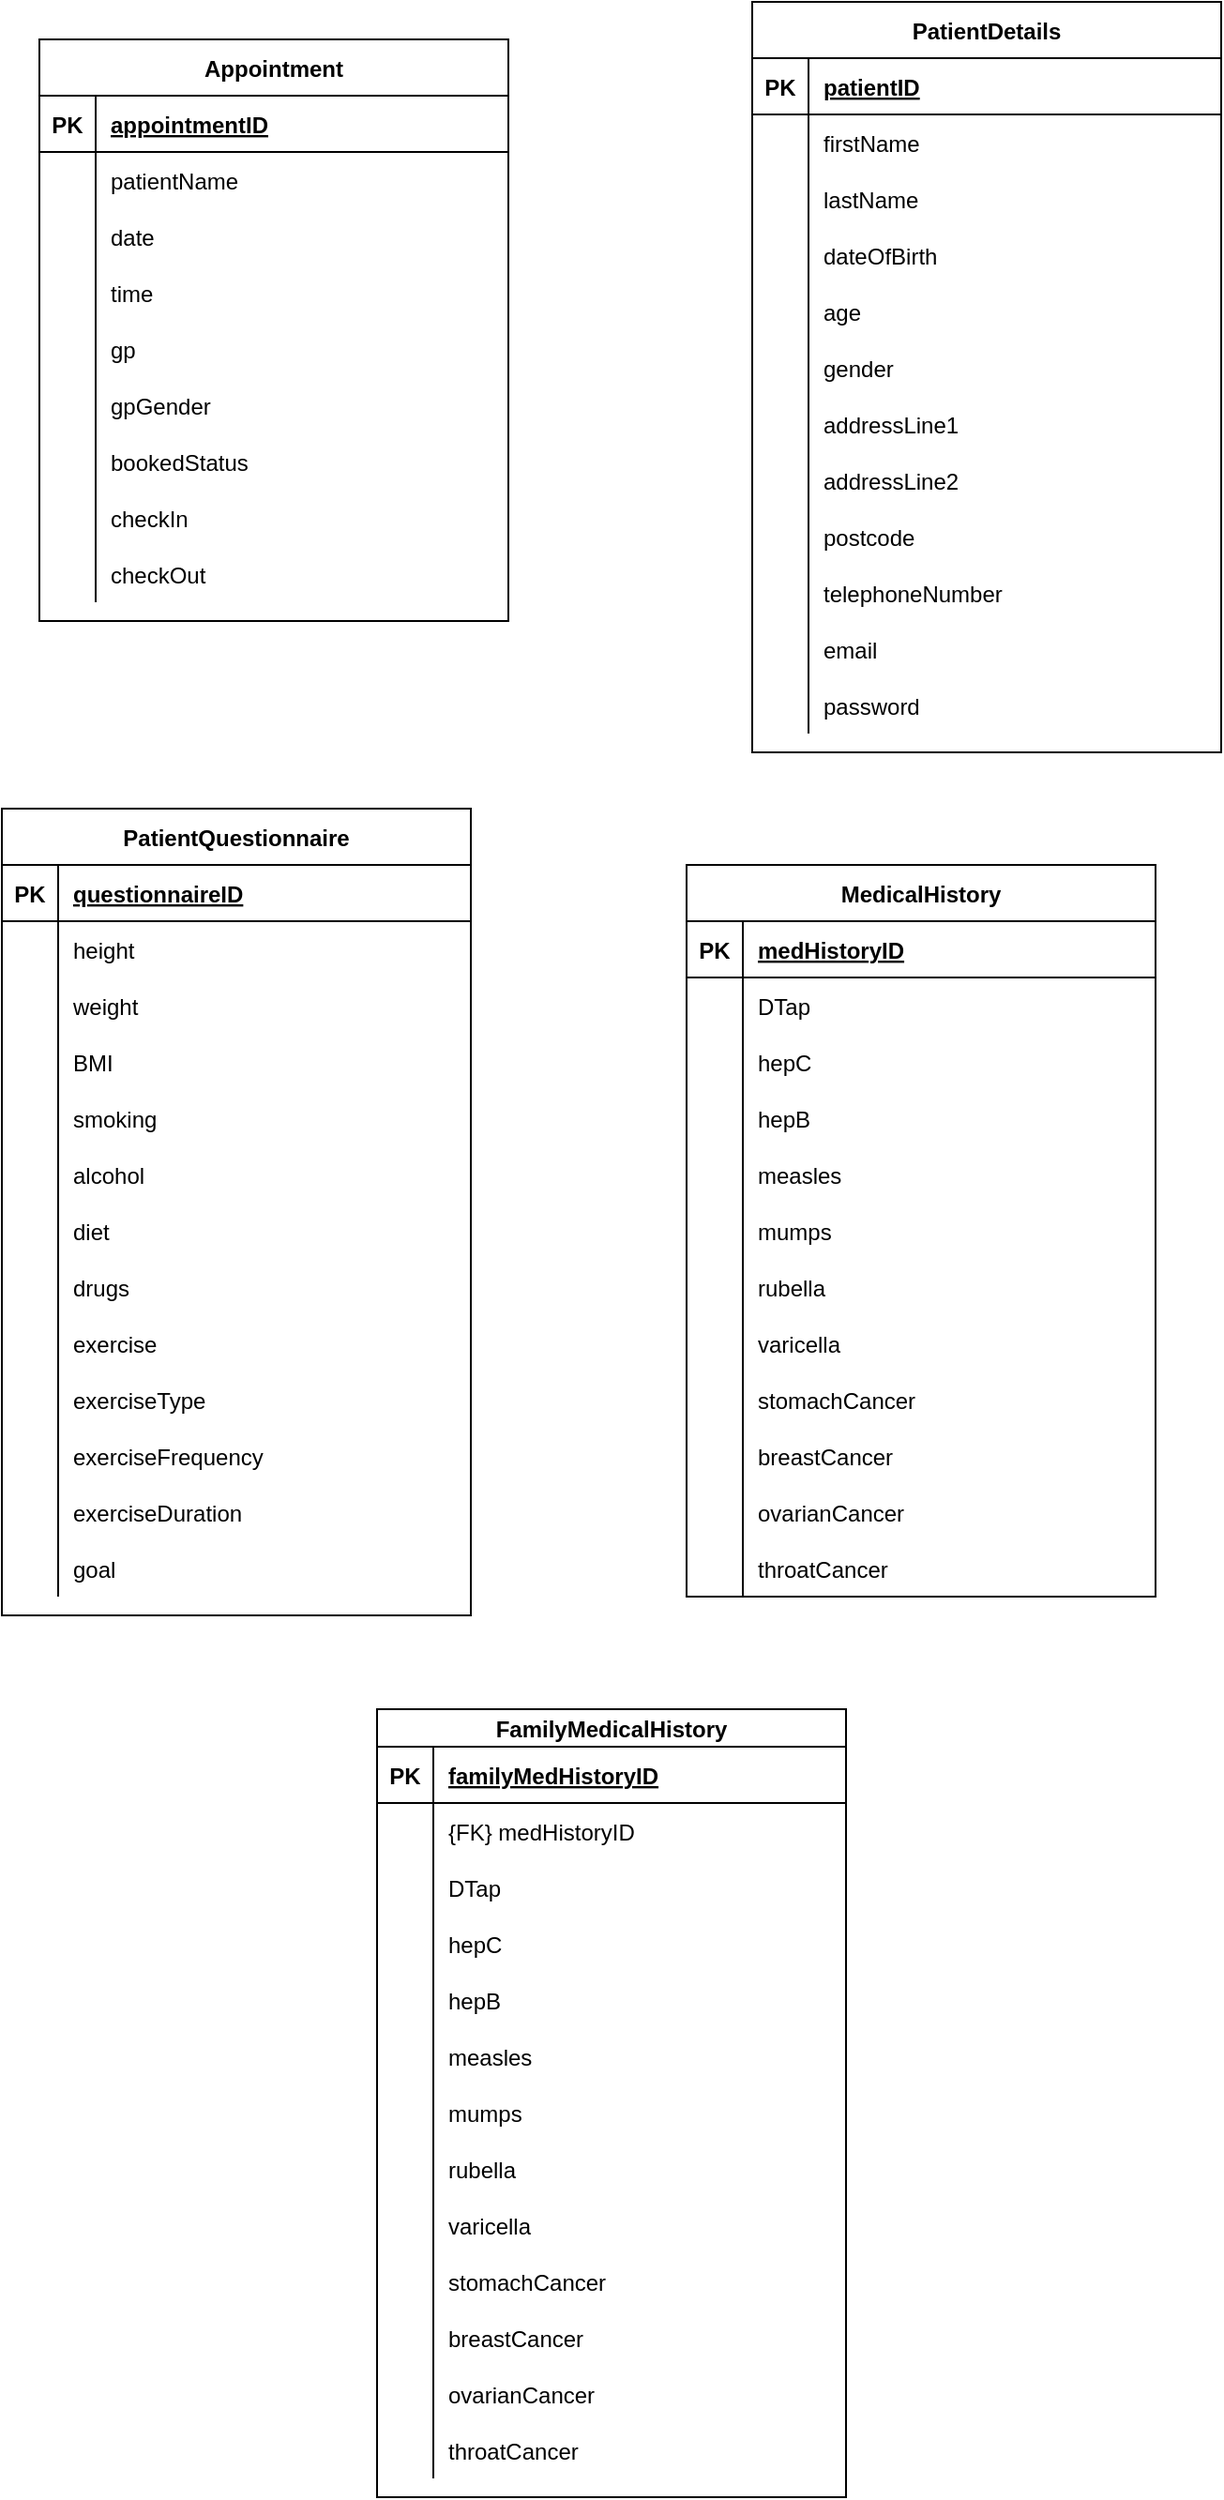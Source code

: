 <mxfile version="13.10.1" type="device"><diagram id="R2lEEEUBdFMjLlhIrx00" name="Page-1"><mxGraphModel dx="1740" dy="1246" grid="1" gridSize="10" guides="1" tooltips="1" connect="1" arrows="1" fold="1" page="1" pageScale="1" pageWidth="850" pageHeight="1100" math="0" shadow="0" extFonts="Permanent Marker^https://fonts.googleapis.com/css?family=Permanent+Marker"><root><mxCell id="0"/><mxCell id="1" parent="0"/><mxCell id="C-vyLk0tnHw3VtMMgP7b-2" value="PatientDetails" style="shape=table;startSize=30;container=1;collapsible=1;childLayout=tableLayout;fixedRows=1;rowLines=0;fontStyle=1;align=center;resizeLast=1;" parent="1" vertex="1"><mxGeometry x="460" y="20" width="250" height="400" as="geometry"/></mxCell><mxCell id="C-vyLk0tnHw3VtMMgP7b-3" value="" style="shape=partialRectangle;collapsible=0;dropTarget=0;pointerEvents=0;fillColor=none;points=[[0,0.5],[1,0.5]];portConstraint=eastwest;top=0;left=0;right=0;bottom=1;" parent="C-vyLk0tnHw3VtMMgP7b-2" vertex="1"><mxGeometry y="30" width="250" height="30" as="geometry"/></mxCell><mxCell id="C-vyLk0tnHw3VtMMgP7b-4" value="PK" style="shape=partialRectangle;overflow=hidden;connectable=0;fillColor=none;top=0;left=0;bottom=0;right=0;fontStyle=1;" parent="C-vyLk0tnHw3VtMMgP7b-3" vertex="1"><mxGeometry width="30" height="30" as="geometry"/></mxCell><mxCell id="C-vyLk0tnHw3VtMMgP7b-5" value="patientID" style="shape=partialRectangle;overflow=hidden;connectable=0;fillColor=none;top=0;left=0;bottom=0;right=0;align=left;spacingLeft=6;fontStyle=5;" parent="C-vyLk0tnHw3VtMMgP7b-3" vertex="1"><mxGeometry x="30" width="220" height="30" as="geometry"/></mxCell><mxCell id="C-vyLk0tnHw3VtMMgP7b-6" value="" style="shape=partialRectangle;collapsible=0;dropTarget=0;pointerEvents=0;fillColor=none;points=[[0,0.5],[1,0.5]];portConstraint=eastwest;top=0;left=0;right=0;bottom=0;" parent="C-vyLk0tnHw3VtMMgP7b-2" vertex="1"><mxGeometry y="60" width="250" height="30" as="geometry"/></mxCell><mxCell id="C-vyLk0tnHw3VtMMgP7b-7" value="" style="shape=partialRectangle;overflow=hidden;connectable=0;fillColor=none;top=0;left=0;bottom=0;right=0;" parent="C-vyLk0tnHw3VtMMgP7b-6" vertex="1"><mxGeometry width="30" height="30" as="geometry"/></mxCell><mxCell id="C-vyLk0tnHw3VtMMgP7b-8" value="firstName" style="shape=partialRectangle;overflow=hidden;connectable=0;fillColor=none;top=0;left=0;bottom=0;right=0;align=left;spacingLeft=6;" parent="C-vyLk0tnHw3VtMMgP7b-6" vertex="1"><mxGeometry x="30" width="220" height="30" as="geometry"/></mxCell><mxCell id="C-vyLk0tnHw3VtMMgP7b-9" value="" style="shape=partialRectangle;collapsible=0;dropTarget=0;pointerEvents=0;fillColor=none;points=[[0,0.5],[1,0.5]];portConstraint=eastwest;top=0;left=0;right=0;bottom=0;" parent="C-vyLk0tnHw3VtMMgP7b-2" vertex="1"><mxGeometry y="90" width="250" height="30" as="geometry"/></mxCell><mxCell id="C-vyLk0tnHw3VtMMgP7b-10" value="" style="shape=partialRectangle;overflow=hidden;connectable=0;fillColor=none;top=0;left=0;bottom=0;right=0;" parent="C-vyLk0tnHw3VtMMgP7b-9" vertex="1"><mxGeometry width="30" height="30" as="geometry"/></mxCell><mxCell id="C-vyLk0tnHw3VtMMgP7b-11" value="lastName" style="shape=partialRectangle;overflow=hidden;connectable=0;fillColor=none;top=0;left=0;bottom=0;right=0;align=left;spacingLeft=6;" parent="C-vyLk0tnHw3VtMMgP7b-9" vertex="1"><mxGeometry x="30" width="220" height="30" as="geometry"/></mxCell><mxCell id="AOhEr_Zc891ur5wfbnyu-16" value="" style="shape=partialRectangle;collapsible=0;dropTarget=0;pointerEvents=0;fillColor=none;top=0;left=0;bottom=0;right=0;points=[[0,0.5],[1,0.5]];portConstraint=eastwest;" vertex="1" parent="C-vyLk0tnHw3VtMMgP7b-2"><mxGeometry y="120" width="250" height="30" as="geometry"/></mxCell><mxCell id="AOhEr_Zc891ur5wfbnyu-17" value="" style="shape=partialRectangle;connectable=0;fillColor=none;top=0;left=0;bottom=0;right=0;editable=1;overflow=hidden;" vertex="1" parent="AOhEr_Zc891ur5wfbnyu-16"><mxGeometry width="30" height="30" as="geometry"/></mxCell><mxCell id="AOhEr_Zc891ur5wfbnyu-18" value="dateOfBirth" style="shape=partialRectangle;connectable=0;fillColor=none;top=0;left=0;bottom=0;right=0;align=left;spacingLeft=6;overflow=hidden;" vertex="1" parent="AOhEr_Zc891ur5wfbnyu-16"><mxGeometry x="30" width="220" height="30" as="geometry"/></mxCell><mxCell id="AOhEr_Zc891ur5wfbnyu-19" value="" style="shape=partialRectangle;collapsible=0;dropTarget=0;pointerEvents=0;fillColor=none;top=0;left=0;bottom=0;right=0;points=[[0,0.5],[1,0.5]];portConstraint=eastwest;" vertex="1" parent="C-vyLk0tnHw3VtMMgP7b-2"><mxGeometry y="150" width="250" height="30" as="geometry"/></mxCell><mxCell id="AOhEr_Zc891ur5wfbnyu-20" value="" style="shape=partialRectangle;connectable=0;fillColor=none;top=0;left=0;bottom=0;right=0;editable=1;overflow=hidden;" vertex="1" parent="AOhEr_Zc891ur5wfbnyu-19"><mxGeometry width="30" height="30" as="geometry"/></mxCell><mxCell id="AOhEr_Zc891ur5wfbnyu-21" value="age" style="shape=partialRectangle;connectable=0;fillColor=none;top=0;left=0;bottom=0;right=0;align=left;spacingLeft=6;overflow=hidden;" vertex="1" parent="AOhEr_Zc891ur5wfbnyu-19"><mxGeometry x="30" width="220" height="30" as="geometry"/></mxCell><mxCell id="AOhEr_Zc891ur5wfbnyu-22" value="" style="shape=partialRectangle;collapsible=0;dropTarget=0;pointerEvents=0;fillColor=none;top=0;left=0;bottom=0;right=0;points=[[0,0.5],[1,0.5]];portConstraint=eastwest;" vertex="1" parent="C-vyLk0tnHw3VtMMgP7b-2"><mxGeometry y="180" width="250" height="30" as="geometry"/></mxCell><mxCell id="AOhEr_Zc891ur5wfbnyu-23" value="" style="shape=partialRectangle;connectable=0;fillColor=none;top=0;left=0;bottom=0;right=0;editable=1;overflow=hidden;" vertex="1" parent="AOhEr_Zc891ur5wfbnyu-22"><mxGeometry width="30" height="30" as="geometry"/></mxCell><mxCell id="AOhEr_Zc891ur5wfbnyu-24" value="gender" style="shape=partialRectangle;connectable=0;fillColor=none;top=0;left=0;bottom=0;right=0;align=left;spacingLeft=6;overflow=hidden;" vertex="1" parent="AOhEr_Zc891ur5wfbnyu-22"><mxGeometry x="30" width="220" height="30" as="geometry"/></mxCell><mxCell id="AOhEr_Zc891ur5wfbnyu-25" value="" style="shape=partialRectangle;collapsible=0;dropTarget=0;pointerEvents=0;fillColor=none;top=0;left=0;bottom=0;right=0;points=[[0,0.5],[1,0.5]];portConstraint=eastwest;" vertex="1" parent="C-vyLk0tnHw3VtMMgP7b-2"><mxGeometry y="210" width="250" height="30" as="geometry"/></mxCell><mxCell id="AOhEr_Zc891ur5wfbnyu-26" value="" style="shape=partialRectangle;connectable=0;fillColor=none;top=0;left=0;bottom=0;right=0;editable=1;overflow=hidden;" vertex="1" parent="AOhEr_Zc891ur5wfbnyu-25"><mxGeometry width="30" height="30" as="geometry"/></mxCell><mxCell id="AOhEr_Zc891ur5wfbnyu-27" value="addressLine1" style="shape=partialRectangle;connectable=0;fillColor=none;top=0;left=0;bottom=0;right=0;align=left;spacingLeft=6;overflow=hidden;" vertex="1" parent="AOhEr_Zc891ur5wfbnyu-25"><mxGeometry x="30" width="220" height="30" as="geometry"/></mxCell><mxCell id="AOhEr_Zc891ur5wfbnyu-28" value="" style="shape=partialRectangle;collapsible=0;dropTarget=0;pointerEvents=0;fillColor=none;top=0;left=0;bottom=0;right=0;points=[[0,0.5],[1,0.5]];portConstraint=eastwest;" vertex="1" parent="C-vyLk0tnHw3VtMMgP7b-2"><mxGeometry y="240" width="250" height="30" as="geometry"/></mxCell><mxCell id="AOhEr_Zc891ur5wfbnyu-29" value="" style="shape=partialRectangle;connectable=0;fillColor=none;top=0;left=0;bottom=0;right=0;editable=1;overflow=hidden;" vertex="1" parent="AOhEr_Zc891ur5wfbnyu-28"><mxGeometry width="30" height="30" as="geometry"/></mxCell><mxCell id="AOhEr_Zc891ur5wfbnyu-30" value="addressLine2" style="shape=partialRectangle;connectable=0;fillColor=none;top=0;left=0;bottom=0;right=0;align=left;spacingLeft=6;overflow=hidden;" vertex="1" parent="AOhEr_Zc891ur5wfbnyu-28"><mxGeometry x="30" width="220" height="30" as="geometry"/></mxCell><mxCell id="AOhEr_Zc891ur5wfbnyu-31" value="" style="shape=partialRectangle;collapsible=0;dropTarget=0;pointerEvents=0;fillColor=none;top=0;left=0;bottom=0;right=0;points=[[0,0.5],[1,0.5]];portConstraint=eastwest;" vertex="1" parent="C-vyLk0tnHw3VtMMgP7b-2"><mxGeometry y="270" width="250" height="30" as="geometry"/></mxCell><mxCell id="AOhEr_Zc891ur5wfbnyu-32" value="" style="shape=partialRectangle;connectable=0;fillColor=none;top=0;left=0;bottom=0;right=0;editable=1;overflow=hidden;" vertex="1" parent="AOhEr_Zc891ur5wfbnyu-31"><mxGeometry width="30" height="30" as="geometry"/></mxCell><mxCell id="AOhEr_Zc891ur5wfbnyu-33" value="postcode" style="shape=partialRectangle;connectable=0;fillColor=none;top=0;left=0;bottom=0;right=0;align=left;spacingLeft=6;overflow=hidden;" vertex="1" parent="AOhEr_Zc891ur5wfbnyu-31"><mxGeometry x="30" width="220" height="30" as="geometry"/></mxCell><mxCell id="AOhEr_Zc891ur5wfbnyu-34" value="" style="shape=partialRectangle;collapsible=0;dropTarget=0;pointerEvents=0;fillColor=none;top=0;left=0;bottom=0;right=0;points=[[0,0.5],[1,0.5]];portConstraint=eastwest;" vertex="1" parent="C-vyLk0tnHw3VtMMgP7b-2"><mxGeometry y="300" width="250" height="30" as="geometry"/></mxCell><mxCell id="AOhEr_Zc891ur5wfbnyu-35" value="" style="shape=partialRectangle;connectable=0;fillColor=none;top=0;left=0;bottom=0;right=0;editable=1;overflow=hidden;" vertex="1" parent="AOhEr_Zc891ur5wfbnyu-34"><mxGeometry width="30" height="30" as="geometry"/></mxCell><mxCell id="AOhEr_Zc891ur5wfbnyu-36" value="telephoneNumber" style="shape=partialRectangle;connectable=0;fillColor=none;top=0;left=0;bottom=0;right=0;align=left;spacingLeft=6;overflow=hidden;" vertex="1" parent="AOhEr_Zc891ur5wfbnyu-34"><mxGeometry x="30" width="220" height="30" as="geometry"/></mxCell><mxCell id="AOhEr_Zc891ur5wfbnyu-37" value="" style="shape=partialRectangle;collapsible=0;dropTarget=0;pointerEvents=0;fillColor=none;top=0;left=0;bottom=0;right=0;points=[[0,0.5],[1,0.5]];portConstraint=eastwest;" vertex="1" parent="C-vyLk0tnHw3VtMMgP7b-2"><mxGeometry y="330" width="250" height="30" as="geometry"/></mxCell><mxCell id="AOhEr_Zc891ur5wfbnyu-38" value="" style="shape=partialRectangle;connectable=0;fillColor=none;top=0;left=0;bottom=0;right=0;editable=1;overflow=hidden;" vertex="1" parent="AOhEr_Zc891ur5wfbnyu-37"><mxGeometry width="30" height="30" as="geometry"/></mxCell><mxCell id="AOhEr_Zc891ur5wfbnyu-39" value="email" style="shape=partialRectangle;connectable=0;fillColor=none;top=0;left=0;bottom=0;right=0;align=left;spacingLeft=6;overflow=hidden;" vertex="1" parent="AOhEr_Zc891ur5wfbnyu-37"><mxGeometry x="30" width="220" height="30" as="geometry"/></mxCell><mxCell id="AOhEr_Zc891ur5wfbnyu-95" value="" style="shape=partialRectangle;collapsible=0;dropTarget=0;pointerEvents=0;fillColor=none;top=0;left=0;bottom=0;right=0;points=[[0,0.5],[1,0.5]];portConstraint=eastwest;" vertex="1" parent="C-vyLk0tnHw3VtMMgP7b-2"><mxGeometry y="360" width="250" height="30" as="geometry"/></mxCell><mxCell id="AOhEr_Zc891ur5wfbnyu-96" value="" style="shape=partialRectangle;connectable=0;fillColor=none;top=0;left=0;bottom=0;right=0;editable=1;overflow=hidden;" vertex="1" parent="AOhEr_Zc891ur5wfbnyu-95"><mxGeometry width="30" height="30" as="geometry"/></mxCell><mxCell id="AOhEr_Zc891ur5wfbnyu-97" value="password" style="shape=partialRectangle;connectable=0;fillColor=none;top=0;left=0;bottom=0;right=0;align=left;spacingLeft=6;overflow=hidden;" vertex="1" parent="AOhEr_Zc891ur5wfbnyu-95"><mxGeometry x="30" width="220" height="30" as="geometry"/></mxCell><mxCell id="C-vyLk0tnHw3VtMMgP7b-13" value="PatientQuestionnaire" style="shape=table;startSize=30;container=1;collapsible=1;childLayout=tableLayout;fixedRows=1;rowLines=0;fontStyle=1;align=center;resizeLast=1;" parent="1" vertex="1"><mxGeometry x="60" y="450" width="250" height="430" as="geometry"/></mxCell><mxCell id="C-vyLk0tnHw3VtMMgP7b-14" value="" style="shape=partialRectangle;collapsible=0;dropTarget=0;pointerEvents=0;fillColor=none;points=[[0,0.5],[1,0.5]];portConstraint=eastwest;top=0;left=0;right=0;bottom=1;" parent="C-vyLk0tnHw3VtMMgP7b-13" vertex="1"><mxGeometry y="30" width="250" height="30" as="geometry"/></mxCell><mxCell id="C-vyLk0tnHw3VtMMgP7b-15" value="PK" style="shape=partialRectangle;overflow=hidden;connectable=0;fillColor=none;top=0;left=0;bottom=0;right=0;fontStyle=1;" parent="C-vyLk0tnHw3VtMMgP7b-14" vertex="1"><mxGeometry width="30" height="30" as="geometry"/></mxCell><mxCell id="C-vyLk0tnHw3VtMMgP7b-16" value="questionnaireID" style="shape=partialRectangle;overflow=hidden;connectable=0;fillColor=none;top=0;left=0;bottom=0;right=0;align=left;spacingLeft=6;fontStyle=5;" parent="C-vyLk0tnHw3VtMMgP7b-14" vertex="1"><mxGeometry x="30" width="220" height="30" as="geometry"/></mxCell><mxCell id="C-vyLk0tnHw3VtMMgP7b-17" value="" style="shape=partialRectangle;collapsible=0;dropTarget=0;pointerEvents=0;fillColor=none;points=[[0,0.5],[1,0.5]];portConstraint=eastwest;top=0;left=0;right=0;bottom=0;" parent="C-vyLk0tnHw3VtMMgP7b-13" vertex="1"><mxGeometry y="60" width="250" height="30" as="geometry"/></mxCell><mxCell id="C-vyLk0tnHw3VtMMgP7b-18" value="" style="shape=partialRectangle;overflow=hidden;connectable=0;fillColor=none;top=0;left=0;bottom=0;right=0;" parent="C-vyLk0tnHw3VtMMgP7b-17" vertex="1"><mxGeometry width="30" height="30" as="geometry"/></mxCell><mxCell id="C-vyLk0tnHw3VtMMgP7b-19" value="height" style="shape=partialRectangle;overflow=hidden;connectable=0;fillColor=none;top=0;left=0;bottom=0;right=0;align=left;spacingLeft=6;" parent="C-vyLk0tnHw3VtMMgP7b-17" vertex="1"><mxGeometry x="30" width="220" height="30" as="geometry"/></mxCell><mxCell id="C-vyLk0tnHw3VtMMgP7b-20" value="" style="shape=partialRectangle;collapsible=0;dropTarget=0;pointerEvents=0;fillColor=none;points=[[0,0.5],[1,0.5]];portConstraint=eastwest;top=0;left=0;right=0;bottom=0;" parent="C-vyLk0tnHw3VtMMgP7b-13" vertex="1"><mxGeometry y="90" width="250" height="30" as="geometry"/></mxCell><mxCell id="C-vyLk0tnHw3VtMMgP7b-21" value="" style="shape=partialRectangle;overflow=hidden;connectable=0;fillColor=none;top=0;left=0;bottom=0;right=0;" parent="C-vyLk0tnHw3VtMMgP7b-20" vertex="1"><mxGeometry width="30" height="30" as="geometry"/></mxCell><mxCell id="C-vyLk0tnHw3VtMMgP7b-22" value="weight" style="shape=partialRectangle;overflow=hidden;connectable=0;fillColor=none;top=0;left=0;bottom=0;right=0;align=left;spacingLeft=6;" parent="C-vyLk0tnHw3VtMMgP7b-20" vertex="1"><mxGeometry x="30" width="220" height="30" as="geometry"/></mxCell><mxCell id="AOhEr_Zc891ur5wfbnyu-44" value="" style="shape=partialRectangle;collapsible=0;dropTarget=0;pointerEvents=0;fillColor=none;top=0;left=0;bottom=0;right=0;points=[[0,0.5],[1,0.5]];portConstraint=eastwest;" vertex="1" parent="C-vyLk0tnHw3VtMMgP7b-13"><mxGeometry y="120" width="250" height="30" as="geometry"/></mxCell><mxCell id="AOhEr_Zc891ur5wfbnyu-45" value="" style="shape=partialRectangle;connectable=0;fillColor=none;top=0;left=0;bottom=0;right=0;editable=1;overflow=hidden;" vertex="1" parent="AOhEr_Zc891ur5wfbnyu-44"><mxGeometry width="30" height="30" as="geometry"/></mxCell><mxCell id="AOhEr_Zc891ur5wfbnyu-46" value="BMI" style="shape=partialRectangle;connectable=0;fillColor=none;top=0;left=0;bottom=0;right=0;align=left;spacingLeft=6;overflow=hidden;" vertex="1" parent="AOhEr_Zc891ur5wfbnyu-44"><mxGeometry x="30" width="220" height="30" as="geometry"/></mxCell><mxCell id="AOhEr_Zc891ur5wfbnyu-51" value="" style="shape=partialRectangle;collapsible=0;dropTarget=0;pointerEvents=0;fillColor=none;top=0;left=0;bottom=0;right=0;points=[[0,0.5],[1,0.5]];portConstraint=eastwest;" vertex="1" parent="C-vyLk0tnHw3VtMMgP7b-13"><mxGeometry y="150" width="250" height="30" as="geometry"/></mxCell><mxCell id="AOhEr_Zc891ur5wfbnyu-52" value="" style="shape=partialRectangle;connectable=0;fillColor=none;top=0;left=0;bottom=0;right=0;editable=1;overflow=hidden;" vertex="1" parent="AOhEr_Zc891ur5wfbnyu-51"><mxGeometry width="30" height="30" as="geometry"/></mxCell><mxCell id="AOhEr_Zc891ur5wfbnyu-53" value="smoking" style="shape=partialRectangle;connectable=0;fillColor=none;top=0;left=0;bottom=0;right=0;align=left;spacingLeft=6;overflow=hidden;" vertex="1" parent="AOhEr_Zc891ur5wfbnyu-51"><mxGeometry x="30" width="220" height="30" as="geometry"/></mxCell><mxCell id="AOhEr_Zc891ur5wfbnyu-54" value="" style="shape=partialRectangle;collapsible=0;dropTarget=0;pointerEvents=0;fillColor=none;top=0;left=0;bottom=0;right=0;points=[[0,0.5],[1,0.5]];portConstraint=eastwest;" vertex="1" parent="C-vyLk0tnHw3VtMMgP7b-13"><mxGeometry y="180" width="250" height="30" as="geometry"/></mxCell><mxCell id="AOhEr_Zc891ur5wfbnyu-55" value="" style="shape=partialRectangle;connectable=0;fillColor=none;top=0;left=0;bottom=0;right=0;editable=1;overflow=hidden;" vertex="1" parent="AOhEr_Zc891ur5wfbnyu-54"><mxGeometry width="30" height="30" as="geometry"/></mxCell><mxCell id="AOhEr_Zc891ur5wfbnyu-56" value="alcohol" style="shape=partialRectangle;connectable=0;fillColor=none;top=0;left=0;bottom=0;right=0;align=left;spacingLeft=6;overflow=hidden;" vertex="1" parent="AOhEr_Zc891ur5wfbnyu-54"><mxGeometry x="30" width="220" height="30" as="geometry"/></mxCell><mxCell id="AOhEr_Zc891ur5wfbnyu-57" value="" style="shape=partialRectangle;collapsible=0;dropTarget=0;pointerEvents=0;fillColor=none;top=0;left=0;bottom=0;right=0;points=[[0,0.5],[1,0.5]];portConstraint=eastwest;" vertex="1" parent="C-vyLk0tnHw3VtMMgP7b-13"><mxGeometry y="210" width="250" height="30" as="geometry"/></mxCell><mxCell id="AOhEr_Zc891ur5wfbnyu-58" value="" style="shape=partialRectangle;connectable=0;fillColor=none;top=0;left=0;bottom=0;right=0;editable=1;overflow=hidden;" vertex="1" parent="AOhEr_Zc891ur5wfbnyu-57"><mxGeometry width="30" height="30" as="geometry"/></mxCell><mxCell id="AOhEr_Zc891ur5wfbnyu-59" value="diet" style="shape=partialRectangle;connectable=0;fillColor=none;top=0;left=0;bottom=0;right=0;align=left;spacingLeft=6;overflow=hidden;" vertex="1" parent="AOhEr_Zc891ur5wfbnyu-57"><mxGeometry x="30" width="220" height="30" as="geometry"/></mxCell><mxCell id="AOhEr_Zc891ur5wfbnyu-64" value="" style="shape=partialRectangle;collapsible=0;dropTarget=0;pointerEvents=0;fillColor=none;top=0;left=0;bottom=0;right=0;points=[[0,0.5],[1,0.5]];portConstraint=eastwest;" vertex="1" parent="C-vyLk0tnHw3VtMMgP7b-13"><mxGeometry y="240" width="250" height="30" as="geometry"/></mxCell><mxCell id="AOhEr_Zc891ur5wfbnyu-65" value="" style="shape=partialRectangle;connectable=0;fillColor=none;top=0;left=0;bottom=0;right=0;editable=1;overflow=hidden;" vertex="1" parent="AOhEr_Zc891ur5wfbnyu-64"><mxGeometry width="30" height="30" as="geometry"/></mxCell><mxCell id="AOhEr_Zc891ur5wfbnyu-66" value="drugs" style="shape=partialRectangle;connectable=0;fillColor=none;top=0;left=0;bottom=0;right=0;align=left;spacingLeft=6;overflow=hidden;" vertex="1" parent="AOhEr_Zc891ur5wfbnyu-64"><mxGeometry x="30" width="220" height="30" as="geometry"/></mxCell><mxCell id="AOhEr_Zc891ur5wfbnyu-92" value="" style="shape=partialRectangle;collapsible=0;dropTarget=0;pointerEvents=0;fillColor=none;top=0;left=0;bottom=0;right=0;points=[[0,0.5],[1,0.5]];portConstraint=eastwest;" vertex="1" parent="C-vyLk0tnHw3VtMMgP7b-13"><mxGeometry y="270" width="250" height="30" as="geometry"/></mxCell><mxCell id="AOhEr_Zc891ur5wfbnyu-93" value="" style="shape=partialRectangle;connectable=0;fillColor=none;top=0;left=0;bottom=0;right=0;editable=1;overflow=hidden;" vertex="1" parent="AOhEr_Zc891ur5wfbnyu-92"><mxGeometry width="30" height="30" as="geometry"/></mxCell><mxCell id="AOhEr_Zc891ur5wfbnyu-94" value="exercise" style="shape=partialRectangle;connectable=0;fillColor=none;top=0;left=0;bottom=0;right=0;align=left;spacingLeft=6;overflow=hidden;" vertex="1" parent="AOhEr_Zc891ur5wfbnyu-92"><mxGeometry x="30" width="220" height="30" as="geometry"/></mxCell><mxCell id="AOhEr_Zc891ur5wfbnyu-161" value="" style="shape=partialRectangle;collapsible=0;dropTarget=0;pointerEvents=0;fillColor=none;top=0;left=0;bottom=0;right=0;points=[[0,0.5],[1,0.5]];portConstraint=eastwest;" vertex="1" parent="C-vyLk0tnHw3VtMMgP7b-13"><mxGeometry y="300" width="250" height="30" as="geometry"/></mxCell><mxCell id="AOhEr_Zc891ur5wfbnyu-162" value="" style="shape=partialRectangle;connectable=0;fillColor=none;top=0;left=0;bottom=0;right=0;editable=1;overflow=hidden;" vertex="1" parent="AOhEr_Zc891ur5wfbnyu-161"><mxGeometry width="30" height="30" as="geometry"/></mxCell><mxCell id="AOhEr_Zc891ur5wfbnyu-163" value="exerciseType" style="shape=partialRectangle;connectable=0;fillColor=none;top=0;left=0;bottom=0;right=0;align=left;spacingLeft=6;overflow=hidden;" vertex="1" parent="AOhEr_Zc891ur5wfbnyu-161"><mxGeometry x="30" width="220" height="30" as="geometry"/></mxCell><mxCell id="AOhEr_Zc891ur5wfbnyu-164" value="" style="shape=partialRectangle;collapsible=0;dropTarget=0;pointerEvents=0;fillColor=none;top=0;left=0;bottom=0;right=0;points=[[0,0.5],[1,0.5]];portConstraint=eastwest;" vertex="1" parent="C-vyLk0tnHw3VtMMgP7b-13"><mxGeometry y="330" width="250" height="30" as="geometry"/></mxCell><mxCell id="AOhEr_Zc891ur5wfbnyu-165" value="" style="shape=partialRectangle;connectable=0;fillColor=none;top=0;left=0;bottom=0;right=0;editable=1;overflow=hidden;" vertex="1" parent="AOhEr_Zc891ur5wfbnyu-164"><mxGeometry width="30" height="30" as="geometry"/></mxCell><mxCell id="AOhEr_Zc891ur5wfbnyu-166" value="exerciseFrequency" style="shape=partialRectangle;connectable=0;fillColor=none;top=0;left=0;bottom=0;right=0;align=left;spacingLeft=6;overflow=hidden;" vertex="1" parent="AOhEr_Zc891ur5wfbnyu-164"><mxGeometry x="30" width="220" height="30" as="geometry"/></mxCell><mxCell id="AOhEr_Zc891ur5wfbnyu-167" value="" style="shape=partialRectangle;collapsible=0;dropTarget=0;pointerEvents=0;fillColor=none;top=0;left=0;bottom=0;right=0;points=[[0,0.5],[1,0.5]];portConstraint=eastwest;" vertex="1" parent="C-vyLk0tnHw3VtMMgP7b-13"><mxGeometry y="360" width="250" height="30" as="geometry"/></mxCell><mxCell id="AOhEr_Zc891ur5wfbnyu-168" value="" style="shape=partialRectangle;connectable=0;fillColor=none;top=0;left=0;bottom=0;right=0;editable=1;overflow=hidden;" vertex="1" parent="AOhEr_Zc891ur5wfbnyu-167"><mxGeometry width="30" height="30" as="geometry"/></mxCell><mxCell id="AOhEr_Zc891ur5wfbnyu-169" value="exerciseDuration" style="shape=partialRectangle;connectable=0;fillColor=none;top=0;left=0;bottom=0;right=0;align=left;spacingLeft=6;overflow=hidden;" vertex="1" parent="AOhEr_Zc891ur5wfbnyu-167"><mxGeometry x="30" width="220" height="30" as="geometry"/></mxCell><mxCell id="AOhEr_Zc891ur5wfbnyu-170" value="" style="shape=partialRectangle;collapsible=0;dropTarget=0;pointerEvents=0;fillColor=none;top=0;left=0;bottom=0;right=0;points=[[0,0.5],[1,0.5]];portConstraint=eastwest;" vertex="1" parent="C-vyLk0tnHw3VtMMgP7b-13"><mxGeometry y="390" width="250" height="30" as="geometry"/></mxCell><mxCell id="AOhEr_Zc891ur5wfbnyu-171" value="" style="shape=partialRectangle;connectable=0;fillColor=none;top=0;left=0;bottom=0;right=0;editable=1;overflow=hidden;" vertex="1" parent="AOhEr_Zc891ur5wfbnyu-170"><mxGeometry width="30" height="30" as="geometry"/></mxCell><mxCell id="AOhEr_Zc891ur5wfbnyu-172" value="goal" style="shape=partialRectangle;connectable=0;fillColor=none;top=0;left=0;bottom=0;right=0;align=left;spacingLeft=6;overflow=hidden;" vertex="1" parent="AOhEr_Zc891ur5wfbnyu-170"><mxGeometry x="30" width="220" height="30" as="geometry"/></mxCell><mxCell id="C-vyLk0tnHw3VtMMgP7b-23" value="Appointment" style="shape=table;startSize=30;container=1;collapsible=1;childLayout=tableLayout;fixedRows=1;rowLines=0;fontStyle=1;align=center;resizeLast=1;" parent="1" vertex="1"><mxGeometry x="80" y="40" width="250" height="310" as="geometry"/></mxCell><mxCell id="C-vyLk0tnHw3VtMMgP7b-24" value="" style="shape=partialRectangle;collapsible=0;dropTarget=0;pointerEvents=0;fillColor=none;points=[[0,0.5],[1,0.5]];portConstraint=eastwest;top=0;left=0;right=0;bottom=1;" parent="C-vyLk0tnHw3VtMMgP7b-23" vertex="1"><mxGeometry y="30" width="250" height="30" as="geometry"/></mxCell><mxCell id="C-vyLk0tnHw3VtMMgP7b-25" value="PK" style="shape=partialRectangle;overflow=hidden;connectable=0;fillColor=none;top=0;left=0;bottom=0;right=0;fontStyle=1;" parent="C-vyLk0tnHw3VtMMgP7b-24" vertex="1"><mxGeometry width="30" height="30" as="geometry"/></mxCell><mxCell id="C-vyLk0tnHw3VtMMgP7b-26" value="appointmentID" style="shape=partialRectangle;overflow=hidden;connectable=0;fillColor=none;top=0;left=0;bottom=0;right=0;align=left;spacingLeft=6;fontStyle=5;" parent="C-vyLk0tnHw3VtMMgP7b-24" vertex="1"><mxGeometry x="30" width="220" height="30" as="geometry"/></mxCell><mxCell id="C-vyLk0tnHw3VtMMgP7b-27" value="" style="shape=partialRectangle;collapsible=0;dropTarget=0;pointerEvents=0;fillColor=none;points=[[0,0.5],[1,0.5]];portConstraint=eastwest;top=0;left=0;right=0;bottom=0;" parent="C-vyLk0tnHw3VtMMgP7b-23" vertex="1"><mxGeometry y="60" width="250" height="30" as="geometry"/></mxCell><mxCell id="C-vyLk0tnHw3VtMMgP7b-28" value="" style="shape=partialRectangle;overflow=hidden;connectable=0;fillColor=none;top=0;left=0;bottom=0;right=0;" parent="C-vyLk0tnHw3VtMMgP7b-27" vertex="1"><mxGeometry width="30" height="30" as="geometry"/></mxCell><mxCell id="C-vyLk0tnHw3VtMMgP7b-29" value="patientName" style="shape=partialRectangle;overflow=hidden;connectable=0;fillColor=none;top=0;left=0;bottom=0;right=0;align=left;spacingLeft=6;" parent="C-vyLk0tnHw3VtMMgP7b-27" vertex="1"><mxGeometry x="30" width="220" height="30" as="geometry"/></mxCell><mxCell id="AOhEr_Zc891ur5wfbnyu-1" value="" style="shape=partialRectangle;collapsible=0;dropTarget=0;pointerEvents=0;fillColor=none;top=0;left=0;bottom=0;right=0;points=[[0,0.5],[1,0.5]];portConstraint=eastwest;" vertex="1" parent="C-vyLk0tnHw3VtMMgP7b-23"><mxGeometry y="90" width="250" height="30" as="geometry"/></mxCell><mxCell id="AOhEr_Zc891ur5wfbnyu-2" value="" style="shape=partialRectangle;connectable=0;fillColor=none;top=0;left=0;bottom=0;right=0;editable=1;overflow=hidden;" vertex="1" parent="AOhEr_Zc891ur5wfbnyu-1"><mxGeometry width="30" height="30" as="geometry"/></mxCell><mxCell id="AOhEr_Zc891ur5wfbnyu-3" value="date" style="shape=partialRectangle;connectable=0;fillColor=none;top=0;left=0;bottom=0;right=0;align=left;spacingLeft=6;overflow=hidden;" vertex="1" parent="AOhEr_Zc891ur5wfbnyu-1"><mxGeometry x="30" width="220" height="30" as="geometry"/></mxCell><mxCell id="AOhEr_Zc891ur5wfbnyu-4" value="" style="shape=partialRectangle;collapsible=0;dropTarget=0;pointerEvents=0;fillColor=none;top=0;left=0;bottom=0;right=0;points=[[0,0.5],[1,0.5]];portConstraint=eastwest;" vertex="1" parent="C-vyLk0tnHw3VtMMgP7b-23"><mxGeometry y="120" width="250" height="30" as="geometry"/></mxCell><mxCell id="AOhEr_Zc891ur5wfbnyu-5" value="" style="shape=partialRectangle;connectable=0;fillColor=none;top=0;left=0;bottom=0;right=0;editable=1;overflow=hidden;" vertex="1" parent="AOhEr_Zc891ur5wfbnyu-4"><mxGeometry width="30" height="30" as="geometry"/></mxCell><mxCell id="AOhEr_Zc891ur5wfbnyu-6" value="time " style="shape=partialRectangle;connectable=0;fillColor=none;top=0;left=0;bottom=0;right=0;align=left;spacingLeft=6;overflow=hidden;" vertex="1" parent="AOhEr_Zc891ur5wfbnyu-4"><mxGeometry x="30" width="220" height="30" as="geometry"/></mxCell><mxCell id="AOhEr_Zc891ur5wfbnyu-7" value="" style="shape=partialRectangle;collapsible=0;dropTarget=0;pointerEvents=0;fillColor=none;top=0;left=0;bottom=0;right=0;points=[[0,0.5],[1,0.5]];portConstraint=eastwest;" vertex="1" parent="C-vyLk0tnHw3VtMMgP7b-23"><mxGeometry y="150" width="250" height="30" as="geometry"/></mxCell><mxCell id="AOhEr_Zc891ur5wfbnyu-8" value="" style="shape=partialRectangle;connectable=0;fillColor=none;top=0;left=0;bottom=0;right=0;editable=1;overflow=hidden;" vertex="1" parent="AOhEr_Zc891ur5wfbnyu-7"><mxGeometry width="30" height="30" as="geometry"/></mxCell><mxCell id="AOhEr_Zc891ur5wfbnyu-9" value="gp" style="shape=partialRectangle;connectable=0;fillColor=none;top=0;left=0;bottom=0;right=0;align=left;spacingLeft=6;overflow=hidden;" vertex="1" parent="AOhEr_Zc891ur5wfbnyu-7"><mxGeometry x="30" width="220" height="30" as="geometry"/></mxCell><mxCell id="AOhEr_Zc891ur5wfbnyu-10" value="" style="shape=partialRectangle;collapsible=0;dropTarget=0;pointerEvents=0;fillColor=none;top=0;left=0;bottom=0;right=0;points=[[0,0.5],[1,0.5]];portConstraint=eastwest;" vertex="1" parent="C-vyLk0tnHw3VtMMgP7b-23"><mxGeometry y="180" width="250" height="30" as="geometry"/></mxCell><mxCell id="AOhEr_Zc891ur5wfbnyu-11" value="" style="shape=partialRectangle;connectable=0;fillColor=none;top=0;left=0;bottom=0;right=0;editable=1;overflow=hidden;" vertex="1" parent="AOhEr_Zc891ur5wfbnyu-10"><mxGeometry width="30" height="30" as="geometry"/></mxCell><mxCell id="AOhEr_Zc891ur5wfbnyu-12" value="gpGender" style="shape=partialRectangle;connectable=0;fillColor=none;top=0;left=0;bottom=0;right=0;align=left;spacingLeft=6;overflow=hidden;" vertex="1" parent="AOhEr_Zc891ur5wfbnyu-10"><mxGeometry x="30" width="220" height="30" as="geometry"/></mxCell><mxCell id="AOhEr_Zc891ur5wfbnyu-13" value="" style="shape=partialRectangle;collapsible=0;dropTarget=0;pointerEvents=0;fillColor=none;top=0;left=0;bottom=0;right=0;points=[[0,0.5],[1,0.5]];portConstraint=eastwest;" vertex="1" parent="C-vyLk0tnHw3VtMMgP7b-23"><mxGeometry y="210" width="250" height="30" as="geometry"/></mxCell><mxCell id="AOhEr_Zc891ur5wfbnyu-14" value="" style="shape=partialRectangle;connectable=0;fillColor=none;top=0;left=0;bottom=0;right=0;editable=1;overflow=hidden;" vertex="1" parent="AOhEr_Zc891ur5wfbnyu-13"><mxGeometry width="30" height="30" as="geometry"/></mxCell><mxCell id="AOhEr_Zc891ur5wfbnyu-15" value="bookedStatus" style="shape=partialRectangle;connectable=0;fillColor=none;top=0;left=0;bottom=0;right=0;align=left;spacingLeft=6;overflow=hidden;" vertex="1" parent="AOhEr_Zc891ur5wfbnyu-13"><mxGeometry x="30" width="220" height="30" as="geometry"/></mxCell><mxCell id="AOhEr_Zc891ur5wfbnyu-98" value="" style="shape=partialRectangle;collapsible=0;dropTarget=0;pointerEvents=0;fillColor=none;top=0;left=0;bottom=0;right=0;points=[[0,0.5],[1,0.5]];portConstraint=eastwest;" vertex="1" parent="C-vyLk0tnHw3VtMMgP7b-23"><mxGeometry y="240" width="250" height="30" as="geometry"/></mxCell><mxCell id="AOhEr_Zc891ur5wfbnyu-99" value="" style="shape=partialRectangle;connectable=0;fillColor=none;top=0;left=0;bottom=0;right=0;editable=1;overflow=hidden;" vertex="1" parent="AOhEr_Zc891ur5wfbnyu-98"><mxGeometry width="30" height="30" as="geometry"/></mxCell><mxCell id="AOhEr_Zc891ur5wfbnyu-100" value="checkIn" style="shape=partialRectangle;connectable=0;fillColor=none;top=0;left=0;bottom=0;right=0;align=left;spacingLeft=6;overflow=hidden;" vertex="1" parent="AOhEr_Zc891ur5wfbnyu-98"><mxGeometry x="30" width="220" height="30" as="geometry"/></mxCell><mxCell id="AOhEr_Zc891ur5wfbnyu-101" value="" style="shape=partialRectangle;collapsible=0;dropTarget=0;pointerEvents=0;fillColor=none;top=0;left=0;bottom=0;right=0;points=[[0,0.5],[1,0.5]];portConstraint=eastwest;" vertex="1" parent="C-vyLk0tnHw3VtMMgP7b-23"><mxGeometry y="270" width="250" height="30" as="geometry"/></mxCell><mxCell id="AOhEr_Zc891ur5wfbnyu-102" value="" style="shape=partialRectangle;connectable=0;fillColor=none;top=0;left=0;bottom=0;right=0;editable=1;overflow=hidden;" vertex="1" parent="AOhEr_Zc891ur5wfbnyu-101"><mxGeometry width="30" height="30" as="geometry"/></mxCell><mxCell id="AOhEr_Zc891ur5wfbnyu-103" value="checkOut" style="shape=partialRectangle;connectable=0;fillColor=none;top=0;left=0;bottom=0;right=0;align=left;spacingLeft=6;overflow=hidden;" vertex="1" parent="AOhEr_Zc891ur5wfbnyu-101"><mxGeometry x="30" width="220" height="30" as="geometry"/></mxCell><mxCell id="AOhEr_Zc891ur5wfbnyu-67" value="MedicalHistory" style="shape=table;startSize=30;container=1;collapsible=1;childLayout=tableLayout;fixedRows=1;rowLines=0;fontStyle=1;align=center;resizeLast=1;" vertex="1" parent="1"><mxGeometry x="425" y="480" width="250" height="390" as="geometry"/></mxCell><mxCell id="AOhEr_Zc891ur5wfbnyu-68" value="" style="shape=partialRectangle;collapsible=0;dropTarget=0;pointerEvents=0;fillColor=none;points=[[0,0.5],[1,0.5]];portConstraint=eastwest;top=0;left=0;right=0;bottom=1;" vertex="1" parent="AOhEr_Zc891ur5wfbnyu-67"><mxGeometry y="30" width="250" height="30" as="geometry"/></mxCell><mxCell id="AOhEr_Zc891ur5wfbnyu-69" value="PK" style="shape=partialRectangle;overflow=hidden;connectable=0;fillColor=none;top=0;left=0;bottom=0;right=0;fontStyle=1;" vertex="1" parent="AOhEr_Zc891ur5wfbnyu-68"><mxGeometry width="30" height="30" as="geometry"/></mxCell><mxCell id="AOhEr_Zc891ur5wfbnyu-70" value="medHistoryID" style="shape=partialRectangle;overflow=hidden;connectable=0;fillColor=none;top=0;left=0;bottom=0;right=0;align=left;spacingLeft=6;fontStyle=5;" vertex="1" parent="AOhEr_Zc891ur5wfbnyu-68"><mxGeometry x="30" width="220" height="30" as="geometry"/></mxCell><mxCell id="AOhEr_Zc891ur5wfbnyu-71" value="" style="shape=partialRectangle;collapsible=0;dropTarget=0;pointerEvents=0;fillColor=none;points=[[0,0.5],[1,0.5]];portConstraint=eastwest;top=0;left=0;right=0;bottom=0;" vertex="1" parent="AOhEr_Zc891ur5wfbnyu-67"><mxGeometry y="60" width="250" height="30" as="geometry"/></mxCell><mxCell id="AOhEr_Zc891ur5wfbnyu-72" value="" style="shape=partialRectangle;overflow=hidden;connectable=0;fillColor=none;top=0;left=0;bottom=0;right=0;" vertex="1" parent="AOhEr_Zc891ur5wfbnyu-71"><mxGeometry width="30" height="30" as="geometry"/></mxCell><mxCell id="AOhEr_Zc891ur5wfbnyu-73" value="DTap" style="shape=partialRectangle;overflow=hidden;connectable=0;fillColor=none;top=0;left=0;bottom=0;right=0;align=left;spacingLeft=6;" vertex="1" parent="AOhEr_Zc891ur5wfbnyu-71"><mxGeometry x="30" width="220" height="30" as="geometry"/></mxCell><mxCell id="AOhEr_Zc891ur5wfbnyu-74" value="" style="shape=partialRectangle;collapsible=0;dropTarget=0;pointerEvents=0;fillColor=none;points=[[0,0.5],[1,0.5]];portConstraint=eastwest;top=0;left=0;right=0;bottom=0;" vertex="1" parent="AOhEr_Zc891ur5wfbnyu-67"><mxGeometry y="90" width="250" height="30" as="geometry"/></mxCell><mxCell id="AOhEr_Zc891ur5wfbnyu-75" value="" style="shape=partialRectangle;overflow=hidden;connectable=0;fillColor=none;top=0;left=0;bottom=0;right=0;" vertex="1" parent="AOhEr_Zc891ur5wfbnyu-74"><mxGeometry width="30" height="30" as="geometry"/></mxCell><mxCell id="AOhEr_Zc891ur5wfbnyu-76" value="hepC" style="shape=partialRectangle;overflow=hidden;connectable=0;fillColor=none;top=0;left=0;bottom=0;right=0;align=left;spacingLeft=6;" vertex="1" parent="AOhEr_Zc891ur5wfbnyu-74"><mxGeometry x="30" width="220" height="30" as="geometry"/></mxCell><mxCell id="AOhEr_Zc891ur5wfbnyu-77" value="" style="shape=partialRectangle;collapsible=0;dropTarget=0;pointerEvents=0;fillColor=none;top=0;left=0;bottom=0;right=0;points=[[0,0.5],[1,0.5]];portConstraint=eastwest;" vertex="1" parent="AOhEr_Zc891ur5wfbnyu-67"><mxGeometry y="120" width="250" height="30" as="geometry"/></mxCell><mxCell id="AOhEr_Zc891ur5wfbnyu-78" value="" style="shape=partialRectangle;connectable=0;fillColor=none;top=0;left=0;bottom=0;right=0;editable=1;overflow=hidden;" vertex="1" parent="AOhEr_Zc891ur5wfbnyu-77"><mxGeometry width="30" height="30" as="geometry"/></mxCell><mxCell id="AOhEr_Zc891ur5wfbnyu-79" value="hepB" style="shape=partialRectangle;connectable=0;fillColor=none;top=0;left=0;bottom=0;right=0;align=left;spacingLeft=6;overflow=hidden;" vertex="1" parent="AOhEr_Zc891ur5wfbnyu-77"><mxGeometry x="30" width="220" height="30" as="geometry"/></mxCell><mxCell id="AOhEr_Zc891ur5wfbnyu-80" value="" style="shape=partialRectangle;collapsible=0;dropTarget=0;pointerEvents=0;fillColor=none;top=0;left=0;bottom=0;right=0;points=[[0,0.5],[1,0.5]];portConstraint=eastwest;" vertex="1" parent="AOhEr_Zc891ur5wfbnyu-67"><mxGeometry y="150" width="250" height="30" as="geometry"/></mxCell><mxCell id="AOhEr_Zc891ur5wfbnyu-81" value="" style="shape=partialRectangle;connectable=0;fillColor=none;top=0;left=0;bottom=0;right=0;editable=1;overflow=hidden;" vertex="1" parent="AOhEr_Zc891ur5wfbnyu-80"><mxGeometry width="30" height="30" as="geometry"/></mxCell><mxCell id="AOhEr_Zc891ur5wfbnyu-82" value="measles" style="shape=partialRectangle;connectable=0;fillColor=none;top=0;left=0;bottom=0;right=0;align=left;spacingLeft=6;overflow=hidden;" vertex="1" parent="AOhEr_Zc891ur5wfbnyu-80"><mxGeometry x="30" width="220" height="30" as="geometry"/></mxCell><mxCell id="AOhEr_Zc891ur5wfbnyu-83" value="" style="shape=partialRectangle;collapsible=0;dropTarget=0;pointerEvents=0;fillColor=none;top=0;left=0;bottom=0;right=0;points=[[0,0.5],[1,0.5]];portConstraint=eastwest;" vertex="1" parent="AOhEr_Zc891ur5wfbnyu-67"><mxGeometry y="180" width="250" height="30" as="geometry"/></mxCell><mxCell id="AOhEr_Zc891ur5wfbnyu-84" value="" style="shape=partialRectangle;connectable=0;fillColor=none;top=0;left=0;bottom=0;right=0;editable=1;overflow=hidden;" vertex="1" parent="AOhEr_Zc891ur5wfbnyu-83"><mxGeometry width="30" height="30" as="geometry"/></mxCell><mxCell id="AOhEr_Zc891ur5wfbnyu-85" value="mumps" style="shape=partialRectangle;connectable=0;fillColor=none;top=0;left=0;bottom=0;right=0;align=left;spacingLeft=6;overflow=hidden;" vertex="1" parent="AOhEr_Zc891ur5wfbnyu-83"><mxGeometry x="30" width="220" height="30" as="geometry"/></mxCell><mxCell id="AOhEr_Zc891ur5wfbnyu-86" value="" style="shape=partialRectangle;collapsible=0;dropTarget=0;pointerEvents=0;fillColor=none;top=0;left=0;bottom=0;right=0;points=[[0,0.5],[1,0.5]];portConstraint=eastwest;" vertex="1" parent="AOhEr_Zc891ur5wfbnyu-67"><mxGeometry y="210" width="250" height="30" as="geometry"/></mxCell><mxCell id="AOhEr_Zc891ur5wfbnyu-87" value="" style="shape=partialRectangle;connectable=0;fillColor=none;top=0;left=0;bottom=0;right=0;editable=1;overflow=hidden;" vertex="1" parent="AOhEr_Zc891ur5wfbnyu-86"><mxGeometry width="30" height="30" as="geometry"/></mxCell><mxCell id="AOhEr_Zc891ur5wfbnyu-88" value="rubella" style="shape=partialRectangle;connectable=0;fillColor=none;top=0;left=0;bottom=0;right=0;align=left;spacingLeft=6;overflow=hidden;" vertex="1" parent="AOhEr_Zc891ur5wfbnyu-86"><mxGeometry x="30" width="220" height="30" as="geometry"/></mxCell><mxCell id="AOhEr_Zc891ur5wfbnyu-104" value="" style="shape=partialRectangle;collapsible=0;dropTarget=0;pointerEvents=0;fillColor=none;top=0;left=0;bottom=0;right=0;points=[[0,0.5],[1,0.5]];portConstraint=eastwest;" vertex="1" parent="AOhEr_Zc891ur5wfbnyu-67"><mxGeometry y="240" width="250" height="30" as="geometry"/></mxCell><mxCell id="AOhEr_Zc891ur5wfbnyu-105" value="" style="shape=partialRectangle;connectable=0;fillColor=none;top=0;left=0;bottom=0;right=0;editable=1;overflow=hidden;" vertex="1" parent="AOhEr_Zc891ur5wfbnyu-104"><mxGeometry width="30" height="30" as="geometry"/></mxCell><mxCell id="AOhEr_Zc891ur5wfbnyu-106" value="varicella" style="shape=partialRectangle;connectable=0;fillColor=none;top=0;left=0;bottom=0;right=0;align=left;spacingLeft=6;overflow=hidden;" vertex="1" parent="AOhEr_Zc891ur5wfbnyu-104"><mxGeometry x="30" width="220" height="30" as="geometry"/></mxCell><mxCell id="AOhEr_Zc891ur5wfbnyu-107" value="" style="shape=partialRectangle;collapsible=0;dropTarget=0;pointerEvents=0;fillColor=none;top=0;left=0;bottom=0;right=0;points=[[0,0.5],[1,0.5]];portConstraint=eastwest;" vertex="1" parent="AOhEr_Zc891ur5wfbnyu-67"><mxGeometry y="270" width="250" height="30" as="geometry"/></mxCell><mxCell id="AOhEr_Zc891ur5wfbnyu-108" value="" style="shape=partialRectangle;connectable=0;fillColor=none;top=0;left=0;bottom=0;right=0;editable=1;overflow=hidden;" vertex="1" parent="AOhEr_Zc891ur5wfbnyu-107"><mxGeometry width="30" height="30" as="geometry"/></mxCell><mxCell id="AOhEr_Zc891ur5wfbnyu-109" value="stomachCancer" style="shape=partialRectangle;connectable=0;fillColor=none;top=0;left=0;bottom=0;right=0;align=left;spacingLeft=6;overflow=hidden;" vertex="1" parent="AOhEr_Zc891ur5wfbnyu-107"><mxGeometry x="30" width="220" height="30" as="geometry"/></mxCell><mxCell id="AOhEr_Zc891ur5wfbnyu-110" value="" style="shape=partialRectangle;collapsible=0;dropTarget=0;pointerEvents=0;fillColor=none;top=0;left=0;bottom=0;right=0;points=[[0,0.5],[1,0.5]];portConstraint=eastwest;" vertex="1" parent="AOhEr_Zc891ur5wfbnyu-67"><mxGeometry y="300" width="250" height="30" as="geometry"/></mxCell><mxCell id="AOhEr_Zc891ur5wfbnyu-111" value="" style="shape=partialRectangle;connectable=0;fillColor=none;top=0;left=0;bottom=0;right=0;editable=1;overflow=hidden;" vertex="1" parent="AOhEr_Zc891ur5wfbnyu-110"><mxGeometry width="30" height="30" as="geometry"/></mxCell><mxCell id="AOhEr_Zc891ur5wfbnyu-112" value="breastCancer" style="shape=partialRectangle;connectable=0;fillColor=none;top=0;left=0;bottom=0;right=0;align=left;spacingLeft=6;overflow=hidden;" vertex="1" parent="AOhEr_Zc891ur5wfbnyu-110"><mxGeometry x="30" width="220" height="30" as="geometry"/></mxCell><mxCell id="AOhEr_Zc891ur5wfbnyu-117" value="" style="shape=partialRectangle;collapsible=0;dropTarget=0;pointerEvents=0;fillColor=none;top=0;left=0;bottom=0;right=0;points=[[0,0.5],[1,0.5]];portConstraint=eastwest;" vertex="1" parent="AOhEr_Zc891ur5wfbnyu-67"><mxGeometry y="330" width="250" height="30" as="geometry"/></mxCell><mxCell id="AOhEr_Zc891ur5wfbnyu-118" value="" style="shape=partialRectangle;connectable=0;fillColor=none;top=0;left=0;bottom=0;right=0;editable=1;overflow=hidden;" vertex="1" parent="AOhEr_Zc891ur5wfbnyu-117"><mxGeometry width="30" height="30" as="geometry"/></mxCell><mxCell id="AOhEr_Zc891ur5wfbnyu-119" value="ovarianCancer" style="shape=partialRectangle;connectable=0;fillColor=none;top=0;left=0;bottom=0;right=0;align=left;spacingLeft=6;overflow=hidden;" vertex="1" parent="AOhEr_Zc891ur5wfbnyu-117"><mxGeometry x="30" width="220" height="30" as="geometry"/></mxCell><mxCell id="AOhEr_Zc891ur5wfbnyu-114" value="" style="shape=partialRectangle;collapsible=0;dropTarget=0;pointerEvents=0;fillColor=none;top=0;left=0;bottom=0;right=0;points=[[0,0.5],[1,0.5]];portConstraint=eastwest;" vertex="1" parent="AOhEr_Zc891ur5wfbnyu-67"><mxGeometry y="360" width="250" height="30" as="geometry"/></mxCell><mxCell id="AOhEr_Zc891ur5wfbnyu-115" value="" style="shape=partialRectangle;connectable=0;fillColor=none;top=0;left=0;bottom=0;right=0;editable=1;overflow=hidden;" vertex="1" parent="AOhEr_Zc891ur5wfbnyu-114"><mxGeometry width="30" height="30" as="geometry"/></mxCell><mxCell id="AOhEr_Zc891ur5wfbnyu-116" value="throatCancer" style="shape=partialRectangle;connectable=0;fillColor=none;top=0;left=0;bottom=0;right=0;align=left;spacingLeft=6;overflow=hidden;" vertex="1" parent="AOhEr_Zc891ur5wfbnyu-114"><mxGeometry x="30" width="220" height="30" as="geometry"/></mxCell><mxCell id="AOhEr_Zc891ur5wfbnyu-120" value="FamilyMedicalHistory" style="shape=table;startSize=20;container=1;collapsible=1;childLayout=tableLayout;fixedRows=1;rowLines=0;fontStyle=1;align=center;resizeLast=1;" vertex="1" parent="1"><mxGeometry x="260" y="930" width="250" height="420" as="geometry"/></mxCell><mxCell id="AOhEr_Zc891ur5wfbnyu-121" value="" style="shape=partialRectangle;collapsible=0;dropTarget=0;pointerEvents=0;fillColor=none;points=[[0,0.5],[1,0.5]];portConstraint=eastwest;top=0;left=0;right=0;bottom=1;" vertex="1" parent="AOhEr_Zc891ur5wfbnyu-120"><mxGeometry y="20" width="250" height="30" as="geometry"/></mxCell><mxCell id="AOhEr_Zc891ur5wfbnyu-122" value="PK" style="shape=partialRectangle;overflow=hidden;connectable=0;fillColor=none;top=0;left=0;bottom=0;right=0;fontStyle=1;" vertex="1" parent="AOhEr_Zc891ur5wfbnyu-121"><mxGeometry width="30" height="30" as="geometry"/></mxCell><mxCell id="AOhEr_Zc891ur5wfbnyu-123" value="familyMedHistoryID" style="shape=partialRectangle;overflow=hidden;connectable=0;fillColor=none;top=0;left=0;bottom=0;right=0;align=left;spacingLeft=6;fontStyle=5;" vertex="1" parent="AOhEr_Zc891ur5wfbnyu-121"><mxGeometry x="30" width="220" height="30" as="geometry"/></mxCell><mxCell id="AOhEr_Zc891ur5wfbnyu-158" value="" style="shape=partialRectangle;collapsible=0;dropTarget=0;pointerEvents=0;fillColor=none;top=0;left=0;bottom=0;right=0;points=[[0,0.5],[1,0.5]];portConstraint=eastwest;" vertex="1" parent="AOhEr_Zc891ur5wfbnyu-120"><mxGeometry y="50" width="250" height="30" as="geometry"/></mxCell><mxCell id="AOhEr_Zc891ur5wfbnyu-159" value="" style="shape=partialRectangle;connectable=0;fillColor=none;top=0;left=0;bottom=0;right=0;editable=1;overflow=hidden;" vertex="1" parent="AOhEr_Zc891ur5wfbnyu-158"><mxGeometry width="30" height="30" as="geometry"/></mxCell><mxCell id="AOhEr_Zc891ur5wfbnyu-160" value="{FK} medHistoryID" style="shape=partialRectangle;connectable=0;fillColor=none;top=0;left=0;bottom=0;right=0;align=left;spacingLeft=6;overflow=hidden;" vertex="1" parent="AOhEr_Zc891ur5wfbnyu-158"><mxGeometry x="30" width="220" height="30" as="geometry"/></mxCell><mxCell id="AOhEr_Zc891ur5wfbnyu-124" value="" style="shape=partialRectangle;collapsible=0;dropTarget=0;pointerEvents=0;fillColor=none;points=[[0,0.5],[1,0.5]];portConstraint=eastwest;top=0;left=0;right=0;bottom=0;" vertex="1" parent="AOhEr_Zc891ur5wfbnyu-120"><mxGeometry y="80" width="250" height="30" as="geometry"/></mxCell><mxCell id="AOhEr_Zc891ur5wfbnyu-125" value="" style="shape=partialRectangle;overflow=hidden;connectable=0;fillColor=none;top=0;left=0;bottom=0;right=0;" vertex="1" parent="AOhEr_Zc891ur5wfbnyu-124"><mxGeometry width="30" height="30" as="geometry"/></mxCell><mxCell id="AOhEr_Zc891ur5wfbnyu-126" value="DTap" style="shape=partialRectangle;overflow=hidden;connectable=0;fillColor=none;top=0;left=0;bottom=0;right=0;align=left;spacingLeft=6;" vertex="1" parent="AOhEr_Zc891ur5wfbnyu-124"><mxGeometry x="30" width="220" height="30" as="geometry"/></mxCell><mxCell id="AOhEr_Zc891ur5wfbnyu-127" value="" style="shape=partialRectangle;collapsible=0;dropTarget=0;pointerEvents=0;fillColor=none;points=[[0,0.5],[1,0.5]];portConstraint=eastwest;top=0;left=0;right=0;bottom=0;" vertex="1" parent="AOhEr_Zc891ur5wfbnyu-120"><mxGeometry y="110" width="250" height="30" as="geometry"/></mxCell><mxCell id="AOhEr_Zc891ur5wfbnyu-128" value="" style="shape=partialRectangle;overflow=hidden;connectable=0;fillColor=none;top=0;left=0;bottom=0;right=0;" vertex="1" parent="AOhEr_Zc891ur5wfbnyu-127"><mxGeometry width="30" height="30" as="geometry"/></mxCell><mxCell id="AOhEr_Zc891ur5wfbnyu-129" value="hepC" style="shape=partialRectangle;overflow=hidden;connectable=0;fillColor=none;top=0;left=0;bottom=0;right=0;align=left;spacingLeft=6;" vertex="1" parent="AOhEr_Zc891ur5wfbnyu-127"><mxGeometry x="30" width="220" height="30" as="geometry"/></mxCell><mxCell id="AOhEr_Zc891ur5wfbnyu-130" value="" style="shape=partialRectangle;collapsible=0;dropTarget=0;pointerEvents=0;fillColor=none;top=0;left=0;bottom=0;right=0;points=[[0,0.5],[1,0.5]];portConstraint=eastwest;" vertex="1" parent="AOhEr_Zc891ur5wfbnyu-120"><mxGeometry y="140" width="250" height="30" as="geometry"/></mxCell><mxCell id="AOhEr_Zc891ur5wfbnyu-131" value="" style="shape=partialRectangle;connectable=0;fillColor=none;top=0;left=0;bottom=0;right=0;editable=1;overflow=hidden;" vertex="1" parent="AOhEr_Zc891ur5wfbnyu-130"><mxGeometry width="30" height="30" as="geometry"/></mxCell><mxCell id="AOhEr_Zc891ur5wfbnyu-132" value="hepB" style="shape=partialRectangle;connectable=0;fillColor=none;top=0;left=0;bottom=0;right=0;align=left;spacingLeft=6;overflow=hidden;" vertex="1" parent="AOhEr_Zc891ur5wfbnyu-130"><mxGeometry x="30" width="220" height="30" as="geometry"/></mxCell><mxCell id="AOhEr_Zc891ur5wfbnyu-133" value="" style="shape=partialRectangle;collapsible=0;dropTarget=0;pointerEvents=0;fillColor=none;top=0;left=0;bottom=0;right=0;points=[[0,0.5],[1,0.5]];portConstraint=eastwest;" vertex="1" parent="AOhEr_Zc891ur5wfbnyu-120"><mxGeometry y="170" width="250" height="30" as="geometry"/></mxCell><mxCell id="AOhEr_Zc891ur5wfbnyu-134" value="" style="shape=partialRectangle;connectable=0;fillColor=none;top=0;left=0;bottom=0;right=0;editable=1;overflow=hidden;" vertex="1" parent="AOhEr_Zc891ur5wfbnyu-133"><mxGeometry width="30" height="30" as="geometry"/></mxCell><mxCell id="AOhEr_Zc891ur5wfbnyu-135" value="measles" style="shape=partialRectangle;connectable=0;fillColor=none;top=0;left=0;bottom=0;right=0;align=left;spacingLeft=6;overflow=hidden;" vertex="1" parent="AOhEr_Zc891ur5wfbnyu-133"><mxGeometry x="30" width="220" height="30" as="geometry"/></mxCell><mxCell id="AOhEr_Zc891ur5wfbnyu-136" value="" style="shape=partialRectangle;collapsible=0;dropTarget=0;pointerEvents=0;fillColor=none;top=0;left=0;bottom=0;right=0;points=[[0,0.5],[1,0.5]];portConstraint=eastwest;" vertex="1" parent="AOhEr_Zc891ur5wfbnyu-120"><mxGeometry y="200" width="250" height="30" as="geometry"/></mxCell><mxCell id="AOhEr_Zc891ur5wfbnyu-137" value="" style="shape=partialRectangle;connectable=0;fillColor=none;top=0;left=0;bottom=0;right=0;editable=1;overflow=hidden;" vertex="1" parent="AOhEr_Zc891ur5wfbnyu-136"><mxGeometry width="30" height="30" as="geometry"/></mxCell><mxCell id="AOhEr_Zc891ur5wfbnyu-138" value="mumps" style="shape=partialRectangle;connectable=0;fillColor=none;top=0;left=0;bottom=0;right=0;align=left;spacingLeft=6;overflow=hidden;" vertex="1" parent="AOhEr_Zc891ur5wfbnyu-136"><mxGeometry x="30" width="220" height="30" as="geometry"/></mxCell><mxCell id="AOhEr_Zc891ur5wfbnyu-139" value="" style="shape=partialRectangle;collapsible=0;dropTarget=0;pointerEvents=0;fillColor=none;top=0;left=0;bottom=0;right=0;points=[[0,0.5],[1,0.5]];portConstraint=eastwest;" vertex="1" parent="AOhEr_Zc891ur5wfbnyu-120"><mxGeometry y="230" width="250" height="30" as="geometry"/></mxCell><mxCell id="AOhEr_Zc891ur5wfbnyu-140" value="" style="shape=partialRectangle;connectable=0;fillColor=none;top=0;left=0;bottom=0;right=0;editable=1;overflow=hidden;" vertex="1" parent="AOhEr_Zc891ur5wfbnyu-139"><mxGeometry width="30" height="30" as="geometry"/></mxCell><mxCell id="AOhEr_Zc891ur5wfbnyu-141" value="rubella" style="shape=partialRectangle;connectable=0;fillColor=none;top=0;left=0;bottom=0;right=0;align=left;spacingLeft=6;overflow=hidden;" vertex="1" parent="AOhEr_Zc891ur5wfbnyu-139"><mxGeometry x="30" width="220" height="30" as="geometry"/></mxCell><mxCell id="AOhEr_Zc891ur5wfbnyu-142" value="" style="shape=partialRectangle;collapsible=0;dropTarget=0;pointerEvents=0;fillColor=none;top=0;left=0;bottom=0;right=0;points=[[0,0.5],[1,0.5]];portConstraint=eastwest;" vertex="1" parent="AOhEr_Zc891ur5wfbnyu-120"><mxGeometry y="260" width="250" height="30" as="geometry"/></mxCell><mxCell id="AOhEr_Zc891ur5wfbnyu-143" value="" style="shape=partialRectangle;connectable=0;fillColor=none;top=0;left=0;bottom=0;right=0;editable=1;overflow=hidden;" vertex="1" parent="AOhEr_Zc891ur5wfbnyu-142"><mxGeometry width="30" height="30" as="geometry"/></mxCell><mxCell id="AOhEr_Zc891ur5wfbnyu-144" value="varicella" style="shape=partialRectangle;connectable=0;fillColor=none;top=0;left=0;bottom=0;right=0;align=left;spacingLeft=6;overflow=hidden;" vertex="1" parent="AOhEr_Zc891ur5wfbnyu-142"><mxGeometry x="30" width="220" height="30" as="geometry"/></mxCell><mxCell id="AOhEr_Zc891ur5wfbnyu-145" value="" style="shape=partialRectangle;collapsible=0;dropTarget=0;pointerEvents=0;fillColor=none;top=0;left=0;bottom=0;right=0;points=[[0,0.5],[1,0.5]];portConstraint=eastwest;" vertex="1" parent="AOhEr_Zc891ur5wfbnyu-120"><mxGeometry y="290" width="250" height="30" as="geometry"/></mxCell><mxCell id="AOhEr_Zc891ur5wfbnyu-146" value="" style="shape=partialRectangle;connectable=0;fillColor=none;top=0;left=0;bottom=0;right=0;editable=1;overflow=hidden;" vertex="1" parent="AOhEr_Zc891ur5wfbnyu-145"><mxGeometry width="30" height="30" as="geometry"/></mxCell><mxCell id="AOhEr_Zc891ur5wfbnyu-147" value="stomachCancer" style="shape=partialRectangle;connectable=0;fillColor=none;top=0;left=0;bottom=0;right=0;align=left;spacingLeft=6;overflow=hidden;" vertex="1" parent="AOhEr_Zc891ur5wfbnyu-145"><mxGeometry x="30" width="220" height="30" as="geometry"/></mxCell><mxCell id="AOhEr_Zc891ur5wfbnyu-148" value="" style="shape=partialRectangle;collapsible=0;dropTarget=0;pointerEvents=0;fillColor=none;top=0;left=0;bottom=0;right=0;points=[[0,0.5],[1,0.5]];portConstraint=eastwest;" vertex="1" parent="AOhEr_Zc891ur5wfbnyu-120"><mxGeometry y="320" width="250" height="30" as="geometry"/></mxCell><mxCell id="AOhEr_Zc891ur5wfbnyu-149" value="" style="shape=partialRectangle;connectable=0;fillColor=none;top=0;left=0;bottom=0;right=0;editable=1;overflow=hidden;" vertex="1" parent="AOhEr_Zc891ur5wfbnyu-148"><mxGeometry width="30" height="30" as="geometry"/></mxCell><mxCell id="AOhEr_Zc891ur5wfbnyu-150" value="breastCancer" style="shape=partialRectangle;connectable=0;fillColor=none;top=0;left=0;bottom=0;right=0;align=left;spacingLeft=6;overflow=hidden;" vertex="1" parent="AOhEr_Zc891ur5wfbnyu-148"><mxGeometry x="30" width="220" height="30" as="geometry"/></mxCell><mxCell id="AOhEr_Zc891ur5wfbnyu-151" value="" style="shape=partialRectangle;collapsible=0;dropTarget=0;pointerEvents=0;fillColor=none;top=0;left=0;bottom=0;right=0;points=[[0,0.5],[1,0.5]];portConstraint=eastwest;" vertex="1" parent="AOhEr_Zc891ur5wfbnyu-120"><mxGeometry y="350" width="250" height="30" as="geometry"/></mxCell><mxCell id="AOhEr_Zc891ur5wfbnyu-152" value="" style="shape=partialRectangle;connectable=0;fillColor=none;top=0;left=0;bottom=0;right=0;editable=1;overflow=hidden;" vertex="1" parent="AOhEr_Zc891ur5wfbnyu-151"><mxGeometry width="30" height="30" as="geometry"/></mxCell><mxCell id="AOhEr_Zc891ur5wfbnyu-153" value="ovarianCancer" style="shape=partialRectangle;connectable=0;fillColor=none;top=0;left=0;bottom=0;right=0;align=left;spacingLeft=6;overflow=hidden;" vertex="1" parent="AOhEr_Zc891ur5wfbnyu-151"><mxGeometry x="30" width="220" height="30" as="geometry"/></mxCell><mxCell id="AOhEr_Zc891ur5wfbnyu-154" value="" style="shape=partialRectangle;collapsible=0;dropTarget=0;pointerEvents=0;fillColor=none;top=0;left=0;bottom=0;right=0;points=[[0,0.5],[1,0.5]];portConstraint=eastwest;" vertex="1" parent="AOhEr_Zc891ur5wfbnyu-120"><mxGeometry y="380" width="250" height="30" as="geometry"/></mxCell><mxCell id="AOhEr_Zc891ur5wfbnyu-155" value="" style="shape=partialRectangle;connectable=0;fillColor=none;top=0;left=0;bottom=0;right=0;editable=1;overflow=hidden;" vertex="1" parent="AOhEr_Zc891ur5wfbnyu-154"><mxGeometry width="30" height="30" as="geometry"/></mxCell><mxCell id="AOhEr_Zc891ur5wfbnyu-156" value="throatCancer" style="shape=partialRectangle;connectable=0;fillColor=none;top=0;left=0;bottom=0;right=0;align=left;spacingLeft=6;overflow=hidden;" vertex="1" parent="AOhEr_Zc891ur5wfbnyu-154"><mxGeometry x="30" width="220" height="30" as="geometry"/></mxCell></root></mxGraphModel></diagram></mxfile>
